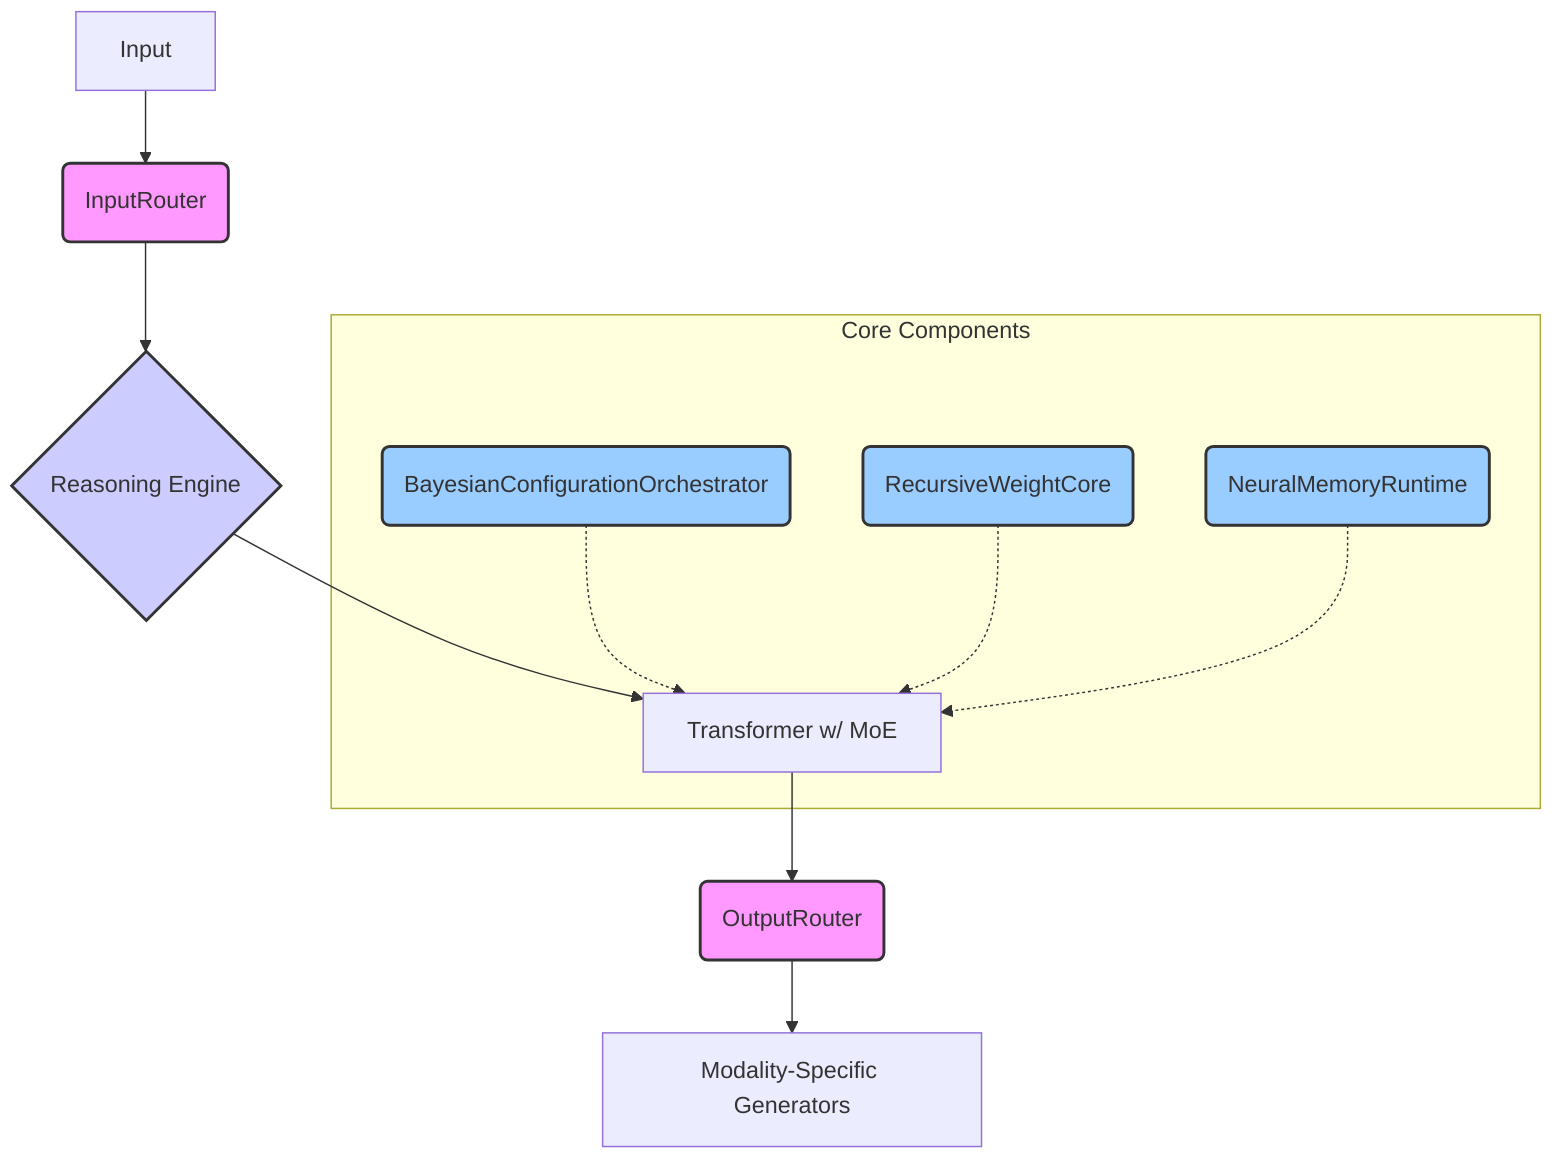 graph TD
    A[Input] --> B(InputRouter);
    B --> C{Reasoning Engine};
    C --> D[Transformer w/ MoE];
    D --> E(OutputRouter);
    E --> F[Modality-Specific Generators];

    subgraph Core Components
        G(BayesianConfigurationOrchestrator) -.-> D;
        H(RecursiveWeightCore) -.-> D;
        I(NeuralMemoryRuntime) -.-> D;
    end

    style B fill:#f9f,stroke:#333,stroke-width:2px
    style E fill:#f9f,stroke:#333,stroke-width:2px
    style C fill:#ccf,stroke:#333,stroke-width:2px
    style G fill:#9cf,stroke:#333,stroke-width:2px
    style H fill:#9cf,stroke:#333,stroke-width:2px
    style I fill:#9cf,stroke:#333,stroke-width:2px